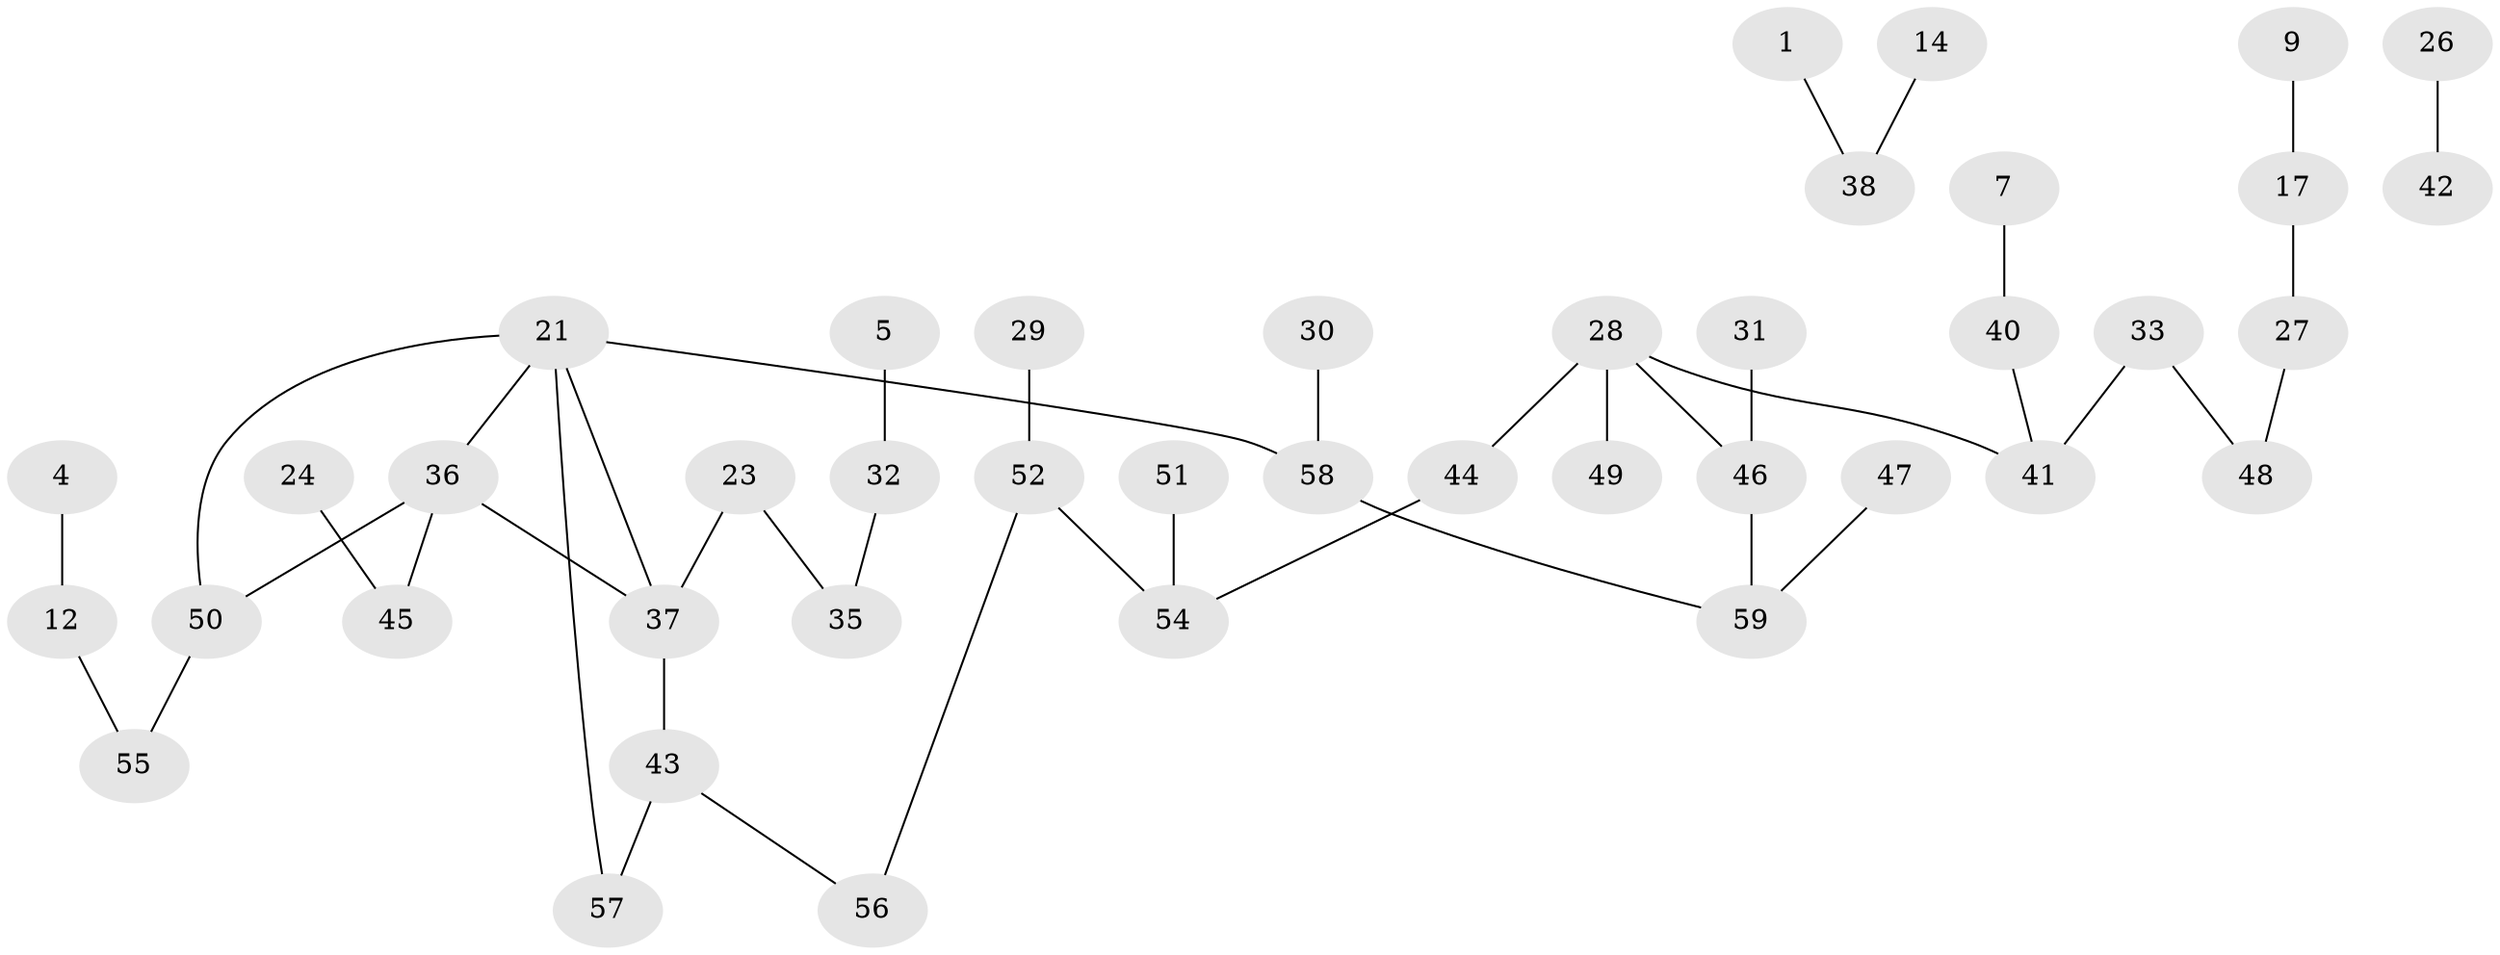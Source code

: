 // original degree distribution, {2: 0.2966101694915254, 1: 0.3474576271186441, 3: 0.15254237288135594, 4: 0.059322033898305086, 0: 0.1271186440677966, 5: 0.00847457627118644, 6: 0.00847457627118644}
// Generated by graph-tools (version 1.1) at 2025/00/03/09/25 03:00:43]
// undirected, 42 vertices, 43 edges
graph export_dot {
graph [start="1"]
  node [color=gray90,style=filled];
  1;
  4;
  5;
  7;
  9;
  12;
  14;
  17;
  21;
  23;
  24;
  26;
  27;
  28;
  29;
  30;
  31;
  32;
  33;
  35;
  36;
  37;
  38;
  40;
  41;
  42;
  43;
  44;
  45;
  46;
  47;
  48;
  49;
  50;
  51;
  52;
  54;
  55;
  56;
  57;
  58;
  59;
  1 -- 38 [weight=1.0];
  4 -- 12 [weight=1.0];
  5 -- 32 [weight=1.0];
  7 -- 40 [weight=1.0];
  9 -- 17 [weight=1.0];
  12 -- 55 [weight=1.0];
  14 -- 38 [weight=1.0];
  17 -- 27 [weight=1.0];
  21 -- 36 [weight=1.0];
  21 -- 37 [weight=1.0];
  21 -- 50 [weight=1.0];
  21 -- 57 [weight=1.0];
  21 -- 58 [weight=1.0];
  23 -- 35 [weight=1.0];
  23 -- 37 [weight=1.0];
  24 -- 45 [weight=1.0];
  26 -- 42 [weight=1.0];
  27 -- 48 [weight=1.0];
  28 -- 41 [weight=1.0];
  28 -- 44 [weight=1.0];
  28 -- 46 [weight=1.0];
  28 -- 49 [weight=1.0];
  29 -- 52 [weight=1.0];
  30 -- 58 [weight=1.0];
  31 -- 46 [weight=1.0];
  32 -- 35 [weight=1.0];
  33 -- 41 [weight=1.0];
  33 -- 48 [weight=1.0];
  36 -- 37 [weight=1.0];
  36 -- 45 [weight=1.0];
  36 -- 50 [weight=1.0];
  37 -- 43 [weight=1.0];
  40 -- 41 [weight=1.0];
  43 -- 56 [weight=1.0];
  43 -- 57 [weight=1.0];
  44 -- 54 [weight=1.0];
  46 -- 59 [weight=1.0];
  47 -- 59 [weight=1.0];
  50 -- 55 [weight=1.0];
  51 -- 54 [weight=1.0];
  52 -- 54 [weight=1.0];
  52 -- 56 [weight=1.0];
  58 -- 59 [weight=1.0];
}
